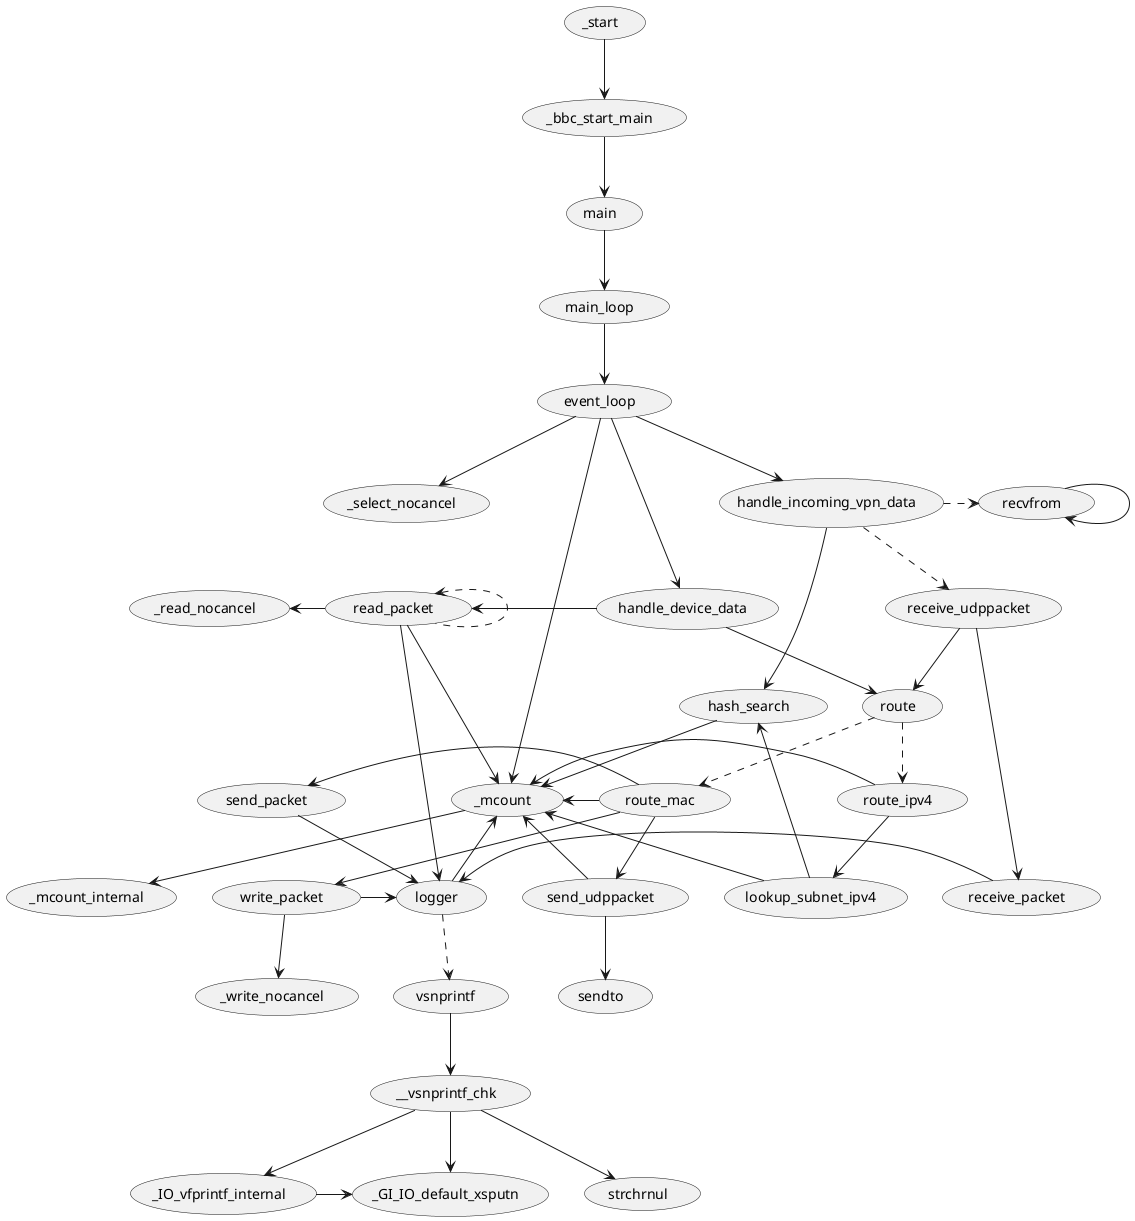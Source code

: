 @startuml



(_start )-down->(_bbc_start_main )
(_bbc_start_main )-down->(main )
(main )-down->(main_loop )
(main_loop )-down->(event_loop )
(event_loop )-down->(handle_device_data )
(event_loop )-down->(handle_incoming_vpn_data )
(event_loop )-down->(_select_nocancel )
(handle_device_data )-left->(read_packet )
(read_packet ).left.>(read_packet )
(read_packet )-left->(_read_nocancel )
(read_packet )-down->(logger )
(handle_incoming_vpn_data ).down.>(receive_udppacket )
(receive_udppacket )-down->(route )
(handle_device_data )-down->(route )
(route ).down.>(route_mac )
(route ).down.>(route_ipv4 )
(receive_udppacket )-down->(receive_packet )
(receive_packet )-left->(logger )
(handle_incoming_vpn_data ).right.>(recvfrom )
(recvfrom )-down->(recvfrom )
(route_mac )-down->(send_udppacket )
(send_udppacket )-down->(sendto )
(route_mac )-down->(write_packet )
(route_mac )-left->(send_packet )
(send_packet )-right->(logger )
(write_packet )-right->(logger )
(write_packet )-down->(_write_nocancel )
(logger ).down.>(vsnprintf )
(vsnprintf )-down->(__vsnprintf_chk )
(__vsnprintf_chk )-down->(strchrnul )
(__vsnprintf_chk )-down->(_IO_vfprintf_internal )
(_IO_vfprintf_internal )-right->(_GI_IO_default_xsputn )
(__vsnprintf_chk )-down->(_GI_IO_default_xsputn )
(route_ipv4 )-down->(lookup_subnet_ipv4 )
(lookup_subnet_ipv4 )-left->(hash_search )
(lookup_subnet_ipv4 )-down->(_mcount )
(_mcount )-down->(_mcount_internal )
(hash_search )-down->(_mcount )
(handle_incoming_vpn_data )-down->(hash_search )
(event_loop )-down->(_mcount )
(route_ipv4 )-left->(_mcount )
(route_mac )-left->(_mcount )
(send_udppacket )-left->(_mcount )
(logger )-left->(_mcount )
(read_packet )-right->(_mcount )



@enduml
